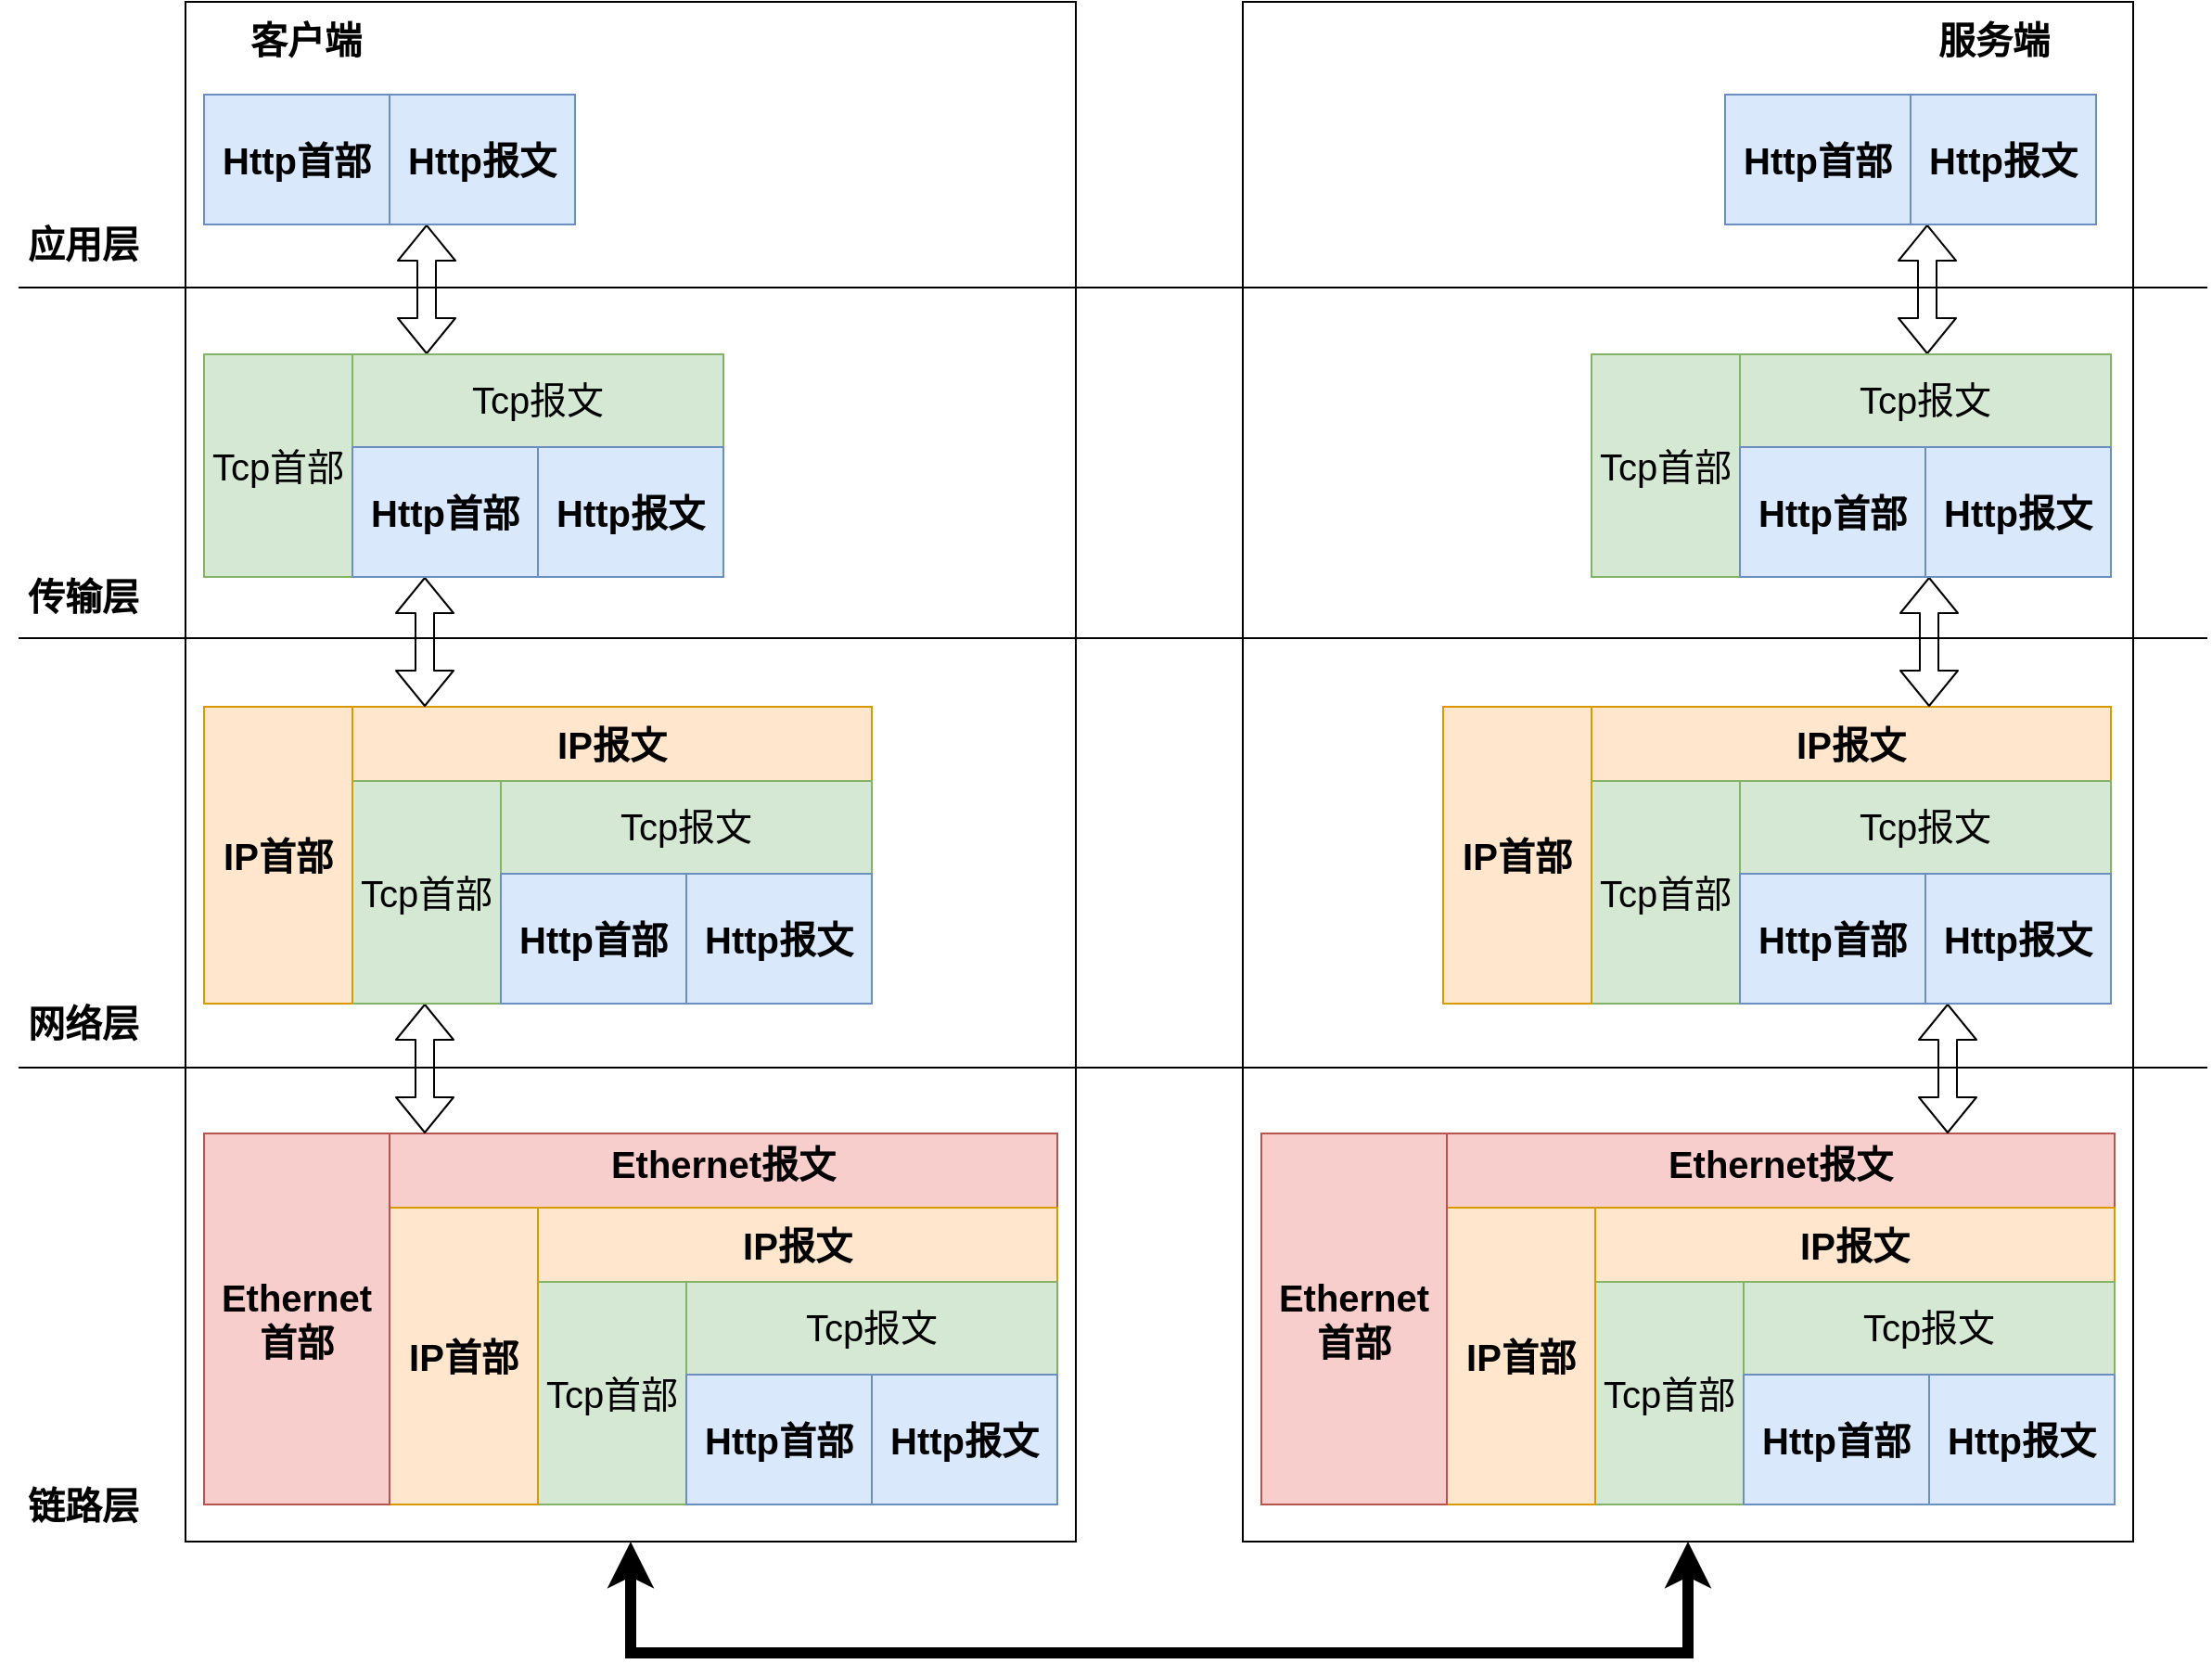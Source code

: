<mxfile version="10.7.1" type="device"><diagram id="8HdPPavlg0hs8LvCiRic" name="Page-1"><mxGraphModel dx="1240" dy="837" grid="1" gridSize="10" guides="1" tooltips="1" connect="1" arrows="1" fold="1" page="1" pageScale="1" pageWidth="827" pageHeight="1169" math="0" shadow="0"><root><mxCell id="0"/><mxCell id="1" parent="0"/><mxCell id="z-Mxjb04fHuIvhUNUHtJ-116" style="edgeStyle=orthogonalEdgeStyle;rounded=0;orthogonalLoop=1;jettySize=auto;html=1;exitX=0.5;exitY=1;exitDx=0;exitDy=0;entryX=0.5;entryY=1;entryDx=0;entryDy=0;fontSize=20;strokeWidth=6;startArrow=classic;startFill=1;" edge="1" parent="1" source="z-Mxjb04fHuIvhUNUHtJ-90" target="z-Mxjb04fHuIvhUNUHtJ-91"><mxGeometry relative="1" as="geometry"><Array as="points"><mxPoint x="350" y="1000"/><mxPoint x="920" y="1000"/></Array></mxGeometry></mxCell><mxCell id="z-Mxjb04fHuIvhUNUHtJ-90" value="" style="rounded=0;whiteSpace=wrap;html=1;fontSize=20;" vertex="1" parent="1"><mxGeometry x="110" y="110" width="480" height="830" as="geometry"/></mxCell><mxCell id="z-Mxjb04fHuIvhUNUHtJ-1" value="Http首部&lt;br style=&quot;font-size: 20px&quot;&gt;" style="rounded=0;whiteSpace=wrap;html=1;fillColor=#dae8fc;strokeColor=#6c8ebf;fontSize=20;fontStyle=1" vertex="1" parent="1"><mxGeometry x="120" y="160" width="100" height="70" as="geometry"/></mxCell><mxCell id="z-Mxjb04fHuIvhUNUHtJ-5" value="&lt;span&gt;IP报文&lt;/span&gt;&lt;br&gt;&lt;br&gt;&lt;br&gt;&lt;br&gt;&lt;br&gt;&lt;br&gt;" style="rounded=0;whiteSpace=wrap;html=1;fillColor=#ffe6cc;strokeColor=#d79b00;fontSize=20;fontStyle=1" vertex="1" parent="1"><mxGeometry x="200" y="490" width="280" height="160" as="geometry"/></mxCell><mxCell id="z-Mxjb04fHuIvhUNUHtJ-7" value="Ethernet报文&lt;br&gt;&lt;br&gt;&lt;br&gt;&lt;br&gt;&lt;br&gt;&lt;br&gt;&lt;br&gt;&lt;br&gt;" style="rounded=0;whiteSpace=wrap;html=1;fillColor=#f8cecc;strokeColor=#b85450;fontSize=20;fontStyle=1" vertex="1" parent="1"><mxGeometry x="220" y="720" width="360" height="200" as="geometry"/></mxCell><mxCell id="z-Mxjb04fHuIvhUNUHtJ-10" value="客户端" style="text;html=1;strokeColor=none;fillColor=none;align=center;verticalAlign=middle;whiteSpace=wrap;rounded=0;fontSize=20;fontStyle=1" vertex="1" parent="1"><mxGeometry x="120" y="120" width="110" height="20" as="geometry"/></mxCell><mxCell id="z-Mxjb04fHuIvhUNUHtJ-14" value="" style="shape=flexArrow;endArrow=classic;startArrow=classic;html=1;fontSize=20;" edge="1" parent="1"><mxGeometry width="50" height="50" relative="1" as="geometry"><mxPoint x="240" y="300" as="sourcePoint"/><mxPoint x="240" y="230" as="targetPoint"/></mxGeometry></mxCell><mxCell id="z-Mxjb04fHuIvhUNUHtJ-22" value="Tcp首部" style="rounded=0;whiteSpace=wrap;html=1;fontSize=20;fillColor=#d5e8d4;strokeColor=#82b366;" vertex="1" parent="1"><mxGeometry x="120" y="300" width="80" height="120" as="geometry"/></mxCell><mxCell id="z-Mxjb04fHuIvhUNUHtJ-29" value="" style="shape=flexArrow;endArrow=classic;startArrow=classic;html=1;fontSize=20;" edge="1" parent="1"><mxGeometry width="50" height="50" relative="1" as="geometry"><mxPoint x="239" y="490" as="sourcePoint"/><mxPoint x="239" y="420" as="targetPoint"/></mxGeometry></mxCell><mxCell id="z-Mxjb04fHuIvhUNUHtJ-31" value="" style="shape=flexArrow;endArrow=classic;startArrow=classic;html=1;fontSize=20;" edge="1" parent="1"><mxGeometry width="50" height="50" relative="1" as="geometry"><mxPoint x="239" y="720" as="sourcePoint"/><mxPoint x="239" y="650" as="targetPoint"/></mxGeometry></mxCell><mxCell id="z-Mxjb04fHuIvhUNUHtJ-40" value="Http报文&lt;br style=&quot;font-size: 20px&quot;&gt;" style="rounded=0;whiteSpace=wrap;html=1;fillColor=#dae8fc;strokeColor=#6c8ebf;fontSize=20;fontStyle=1" vertex="1" parent="1"><mxGeometry x="220" y="160" width="100" height="70" as="geometry"/></mxCell><mxCell id="z-Mxjb04fHuIvhUNUHtJ-41" value="Tcp报文&lt;br&gt;&lt;br&gt;&lt;br&gt;&lt;br&gt;" style="rounded=0;whiteSpace=wrap;html=1;fontSize=20;fillColor=#d5e8d4;strokeColor=#82b366;" vertex="1" parent="1"><mxGeometry x="200" y="300" width="200" height="120" as="geometry"/></mxCell><mxCell id="z-Mxjb04fHuIvhUNUHtJ-44" value="Http首部&lt;br style=&quot;font-size: 20px&quot;&gt;" style="rounded=0;whiteSpace=wrap;html=1;fillColor=#dae8fc;strokeColor=#6c8ebf;fontSize=20;fontStyle=1" vertex="1" parent="1"><mxGeometry x="200" y="350" width="100" height="70" as="geometry"/></mxCell><mxCell id="z-Mxjb04fHuIvhUNUHtJ-45" value="Http报文&lt;br style=&quot;font-size: 20px&quot;&gt;" style="rounded=0;whiteSpace=wrap;html=1;fillColor=#dae8fc;strokeColor=#6c8ebf;fontSize=20;fontStyle=1" vertex="1" parent="1"><mxGeometry x="300" y="350" width="100" height="70" as="geometry"/></mxCell><mxCell id="z-Mxjb04fHuIvhUNUHtJ-50" value="Tcp首部" style="rounded=0;whiteSpace=wrap;html=1;fontSize=20;fillColor=#d5e8d4;strokeColor=#82b366;" vertex="1" parent="1"><mxGeometry x="200" y="530" width="80" height="120" as="geometry"/></mxCell><mxCell id="z-Mxjb04fHuIvhUNUHtJ-51" value="Tcp报文&lt;br&gt;&lt;br&gt;&lt;br&gt;&lt;br&gt;" style="rounded=0;whiteSpace=wrap;html=1;fontSize=20;fillColor=#d5e8d4;strokeColor=#82b366;" vertex="1" parent="1"><mxGeometry x="280" y="530" width="200" height="120" as="geometry"/></mxCell><mxCell id="z-Mxjb04fHuIvhUNUHtJ-52" value="Http首部&lt;br style=&quot;font-size: 20px&quot;&gt;" style="rounded=0;whiteSpace=wrap;html=1;fillColor=#dae8fc;strokeColor=#6c8ebf;fontSize=20;fontStyle=1" vertex="1" parent="1"><mxGeometry x="280" y="580" width="100" height="70" as="geometry"/></mxCell><mxCell id="z-Mxjb04fHuIvhUNUHtJ-53" value="Http报文&lt;br style=&quot;font-size: 20px&quot;&gt;" style="rounded=0;whiteSpace=wrap;html=1;fillColor=#dae8fc;strokeColor=#6c8ebf;fontSize=20;fontStyle=1" vertex="1" parent="1"><mxGeometry x="380" y="580" width="100" height="70" as="geometry"/></mxCell><mxCell id="z-Mxjb04fHuIvhUNUHtJ-54" value="&lt;span&gt;IP首部&lt;/span&gt;&lt;br&gt;" style="rounded=0;whiteSpace=wrap;html=1;fillColor=#ffe6cc;strokeColor=#d79b00;fontSize=20;fontStyle=1" vertex="1" parent="1"><mxGeometry x="120" y="490" width="80" height="160" as="geometry"/></mxCell><mxCell id="z-Mxjb04fHuIvhUNUHtJ-55" value="&lt;span&gt;IP报文&lt;/span&gt;&lt;br&gt;&lt;br&gt;&lt;br&gt;&lt;br&gt;&lt;br&gt;&lt;br&gt;" style="rounded=0;whiteSpace=wrap;html=1;fillColor=#ffe6cc;strokeColor=#d79b00;fontSize=20;fontStyle=1" vertex="1" parent="1"><mxGeometry x="300" y="760" width="280" height="160" as="geometry"/></mxCell><mxCell id="z-Mxjb04fHuIvhUNUHtJ-56" value="Tcp首部" style="rounded=0;whiteSpace=wrap;html=1;fontSize=20;fillColor=#d5e8d4;strokeColor=#82b366;" vertex="1" parent="1"><mxGeometry x="300" y="800" width="80" height="120" as="geometry"/></mxCell><mxCell id="z-Mxjb04fHuIvhUNUHtJ-57" value="Tcp报文&lt;br&gt;&lt;br&gt;&lt;br&gt;&lt;br&gt;" style="rounded=0;whiteSpace=wrap;html=1;fontSize=20;fillColor=#d5e8d4;strokeColor=#82b366;" vertex="1" parent="1"><mxGeometry x="380" y="800" width="200" height="120" as="geometry"/></mxCell><mxCell id="z-Mxjb04fHuIvhUNUHtJ-58" value="Http首部&lt;br style=&quot;font-size: 20px&quot;&gt;" style="rounded=0;whiteSpace=wrap;html=1;fillColor=#dae8fc;strokeColor=#6c8ebf;fontSize=20;fontStyle=1" vertex="1" parent="1"><mxGeometry x="380" y="850" width="100" height="70" as="geometry"/></mxCell><mxCell id="z-Mxjb04fHuIvhUNUHtJ-59" value="Http报文&lt;br style=&quot;font-size: 20px&quot;&gt;" style="rounded=0;whiteSpace=wrap;html=1;fillColor=#dae8fc;strokeColor=#6c8ebf;fontSize=20;fontStyle=1" vertex="1" parent="1"><mxGeometry x="480" y="850" width="100" height="70" as="geometry"/></mxCell><mxCell id="z-Mxjb04fHuIvhUNUHtJ-60" value="&lt;span&gt;IP首部&lt;/span&gt;&lt;br&gt;" style="rounded=0;whiteSpace=wrap;html=1;fillColor=#ffe6cc;strokeColor=#d79b00;fontSize=20;fontStyle=1" vertex="1" parent="1"><mxGeometry x="220" y="760" width="80" height="160" as="geometry"/></mxCell><mxCell id="z-Mxjb04fHuIvhUNUHtJ-61" value="Ethernet首部&lt;br&gt;" style="rounded=0;whiteSpace=wrap;html=1;fillColor=#f8cecc;strokeColor=#b85450;fontSize=20;fontStyle=1" vertex="1" parent="1"><mxGeometry x="120" y="720" width="100" height="200" as="geometry"/></mxCell><mxCell id="z-Mxjb04fHuIvhUNUHtJ-86" value="应用层" style="text;html=1;strokeColor=none;fillColor=none;align=center;verticalAlign=middle;whiteSpace=wrap;rounded=0;fontSize=20;fontStyle=1" vertex="1" parent="1"><mxGeometry x="10" y="230" width="90" height="20" as="geometry"/></mxCell><mxCell id="z-Mxjb04fHuIvhUNUHtJ-87" value="传输层" style="text;html=1;strokeColor=none;fillColor=none;align=center;verticalAlign=middle;whiteSpace=wrap;rounded=0;fontSize=20;fontStyle=1" vertex="1" parent="1"><mxGeometry x="10" y="420" width="90" height="20" as="geometry"/></mxCell><mxCell id="z-Mxjb04fHuIvhUNUHtJ-88" value="网络层" style="text;html=1;strokeColor=none;fillColor=none;align=center;verticalAlign=middle;whiteSpace=wrap;rounded=0;fontSize=20;fontStyle=1" vertex="1" parent="1"><mxGeometry x="10" y="650" width="90" height="20" as="geometry"/></mxCell><mxCell id="z-Mxjb04fHuIvhUNUHtJ-89" value="链路层" style="text;html=1;strokeColor=none;fillColor=none;align=center;verticalAlign=middle;whiteSpace=wrap;rounded=0;fontSize=20;fontStyle=1" vertex="1" parent="1"><mxGeometry x="10" y="910" width="90" height="20" as="geometry"/></mxCell><mxCell id="z-Mxjb04fHuIvhUNUHtJ-91" value="" style="rounded=0;whiteSpace=wrap;html=1;fontSize=20;" vertex="1" parent="1"><mxGeometry x="680" y="110" width="480" height="830" as="geometry"/></mxCell><mxCell id="z-Mxjb04fHuIvhUNUHtJ-92" value="Http首部&lt;br style=&quot;font-size: 20px&quot;&gt;" style="rounded=0;whiteSpace=wrap;html=1;fillColor=#dae8fc;strokeColor=#6c8ebf;fontSize=20;fontStyle=1" vertex="1" parent="1"><mxGeometry x="940" y="160" width="100" height="70" as="geometry"/></mxCell><mxCell id="z-Mxjb04fHuIvhUNUHtJ-93" value="&lt;span&gt;IP报文&lt;/span&gt;&lt;br&gt;&lt;br&gt;&lt;br&gt;&lt;br&gt;&lt;br&gt;&lt;br&gt;" style="rounded=0;whiteSpace=wrap;html=1;fillColor=#ffe6cc;strokeColor=#d79b00;fontSize=20;fontStyle=1" vertex="1" parent="1"><mxGeometry x="868" y="490" width="280" height="160" as="geometry"/></mxCell><mxCell id="z-Mxjb04fHuIvhUNUHtJ-94" value="Ethernet报文&lt;br&gt;&lt;br&gt;&lt;br&gt;&lt;br&gt;&lt;br&gt;&lt;br&gt;&lt;br&gt;&lt;br&gt;" style="rounded=0;whiteSpace=wrap;html=1;fillColor=#f8cecc;strokeColor=#b85450;fontSize=20;fontStyle=1" vertex="1" parent="1"><mxGeometry x="790" y="720" width="360" height="200" as="geometry"/></mxCell><mxCell id="z-Mxjb04fHuIvhUNUHtJ-95" value="服务端" style="text;html=1;strokeColor=none;fillColor=none;align=center;verticalAlign=middle;whiteSpace=wrap;rounded=0;fontSize=20;fontStyle=1" vertex="1" parent="1"><mxGeometry x="1030" y="120" width="110" height="20" as="geometry"/></mxCell><mxCell id="z-Mxjb04fHuIvhUNUHtJ-96" value="" style="shape=flexArrow;endArrow=classic;startArrow=classic;html=1;fontSize=20;" edge="1" parent="1"><mxGeometry width="50" height="50" relative="1" as="geometry"><mxPoint x="1049" y="300" as="sourcePoint"/><mxPoint x="1049" y="230" as="targetPoint"/></mxGeometry></mxCell><mxCell id="z-Mxjb04fHuIvhUNUHtJ-97" value="Tcp首部" style="rounded=0;whiteSpace=wrap;html=1;fontSize=20;fillColor=#d5e8d4;strokeColor=#82b366;" vertex="1" parent="1"><mxGeometry x="868" y="300" width="80" height="120" as="geometry"/></mxCell><mxCell id="z-Mxjb04fHuIvhUNUHtJ-98" value="" style="shape=flexArrow;endArrow=classic;startArrow=classic;html=1;fontSize=20;" edge="1" parent="1"><mxGeometry width="50" height="50" relative="1" as="geometry"><mxPoint x="1050" y="490" as="sourcePoint"/><mxPoint x="1050" y="420" as="targetPoint"/></mxGeometry></mxCell><mxCell id="z-Mxjb04fHuIvhUNUHtJ-99" value="" style="shape=flexArrow;endArrow=block;startArrow=block;html=1;fontSize=20;endFill=0;" edge="1" parent="1"><mxGeometry width="50" height="50" relative="1" as="geometry"><mxPoint x="1060" y="720" as="sourcePoint"/><mxPoint x="1060" y="650" as="targetPoint"/></mxGeometry></mxCell><mxCell id="z-Mxjb04fHuIvhUNUHtJ-100" value="Http报文&lt;br style=&quot;font-size: 20px&quot;&gt;" style="rounded=0;whiteSpace=wrap;html=1;fillColor=#dae8fc;strokeColor=#6c8ebf;fontSize=20;fontStyle=1" vertex="1" parent="1"><mxGeometry x="1040" y="160" width="100" height="70" as="geometry"/></mxCell><mxCell id="z-Mxjb04fHuIvhUNUHtJ-101" value="Tcp报文&lt;br&gt;&lt;br&gt;&lt;br&gt;&lt;br&gt;" style="rounded=0;whiteSpace=wrap;html=1;fontSize=20;fillColor=#d5e8d4;strokeColor=#82b366;" vertex="1" parent="1"><mxGeometry x="948" y="300" width="200" height="120" as="geometry"/></mxCell><mxCell id="z-Mxjb04fHuIvhUNUHtJ-102" value="Http首部&lt;br style=&quot;font-size: 20px&quot;&gt;" style="rounded=0;whiteSpace=wrap;html=1;fillColor=#dae8fc;strokeColor=#6c8ebf;fontSize=20;fontStyle=1" vertex="1" parent="1"><mxGeometry x="948" y="350" width="100" height="70" as="geometry"/></mxCell><mxCell id="z-Mxjb04fHuIvhUNUHtJ-103" value="Http报文&lt;br style=&quot;font-size: 20px&quot;&gt;" style="rounded=0;whiteSpace=wrap;html=1;fillColor=#dae8fc;strokeColor=#6c8ebf;fontSize=20;fontStyle=1" vertex="1" parent="1"><mxGeometry x="1048" y="350" width="100" height="70" as="geometry"/></mxCell><mxCell id="z-Mxjb04fHuIvhUNUHtJ-104" value="Tcp首部" style="rounded=0;whiteSpace=wrap;html=1;fontSize=20;fillColor=#d5e8d4;strokeColor=#82b366;" vertex="1" parent="1"><mxGeometry x="868" y="530" width="80" height="120" as="geometry"/></mxCell><mxCell id="z-Mxjb04fHuIvhUNUHtJ-105" value="Tcp报文&lt;br&gt;&lt;br&gt;&lt;br&gt;&lt;br&gt;" style="rounded=0;whiteSpace=wrap;html=1;fontSize=20;fillColor=#d5e8d4;strokeColor=#82b366;" vertex="1" parent="1"><mxGeometry x="948" y="530" width="200" height="120" as="geometry"/></mxCell><mxCell id="z-Mxjb04fHuIvhUNUHtJ-106" value="Http首部&lt;br style=&quot;font-size: 20px&quot;&gt;" style="rounded=0;whiteSpace=wrap;html=1;fillColor=#dae8fc;strokeColor=#6c8ebf;fontSize=20;fontStyle=1" vertex="1" parent="1"><mxGeometry x="948" y="580" width="100" height="70" as="geometry"/></mxCell><mxCell id="z-Mxjb04fHuIvhUNUHtJ-107" value="Http报文&lt;br style=&quot;font-size: 20px&quot;&gt;" style="rounded=0;whiteSpace=wrap;html=1;fillColor=#dae8fc;strokeColor=#6c8ebf;fontSize=20;fontStyle=1" vertex="1" parent="1"><mxGeometry x="1048" y="580" width="100" height="70" as="geometry"/></mxCell><mxCell id="z-Mxjb04fHuIvhUNUHtJ-108" value="&lt;span&gt;IP首部&lt;/span&gt;&lt;br&gt;" style="rounded=0;whiteSpace=wrap;html=1;fillColor=#ffe6cc;strokeColor=#d79b00;fontSize=20;fontStyle=1" vertex="1" parent="1"><mxGeometry x="788" y="490" width="80" height="160" as="geometry"/></mxCell><mxCell id="z-Mxjb04fHuIvhUNUHtJ-109" value="&lt;span&gt;IP报文&lt;/span&gt;&lt;br&gt;&lt;br&gt;&lt;br&gt;&lt;br&gt;&lt;br&gt;&lt;br&gt;" style="rounded=0;whiteSpace=wrap;html=1;fillColor=#ffe6cc;strokeColor=#d79b00;fontSize=20;fontStyle=1" vertex="1" parent="1"><mxGeometry x="870" y="760" width="280" height="160" as="geometry"/></mxCell><mxCell id="z-Mxjb04fHuIvhUNUHtJ-110" value="Tcp首部" style="rounded=0;whiteSpace=wrap;html=1;fontSize=20;fillColor=#d5e8d4;strokeColor=#82b366;" vertex="1" parent="1"><mxGeometry x="870" y="800" width="80" height="120" as="geometry"/></mxCell><mxCell id="z-Mxjb04fHuIvhUNUHtJ-111" value="Tcp报文&lt;br&gt;&lt;br&gt;&lt;br&gt;&lt;br&gt;" style="rounded=0;whiteSpace=wrap;html=1;fontSize=20;fillColor=#d5e8d4;strokeColor=#82b366;" vertex="1" parent="1"><mxGeometry x="950" y="800" width="200" height="120" as="geometry"/></mxCell><mxCell id="z-Mxjb04fHuIvhUNUHtJ-112" value="Http首部&lt;br style=&quot;font-size: 20px&quot;&gt;" style="rounded=0;whiteSpace=wrap;html=1;fillColor=#dae8fc;strokeColor=#6c8ebf;fontSize=20;fontStyle=1" vertex="1" parent="1"><mxGeometry x="950" y="850" width="100" height="70" as="geometry"/></mxCell><mxCell id="z-Mxjb04fHuIvhUNUHtJ-113" value="Http报文&lt;br style=&quot;font-size: 20px&quot;&gt;" style="rounded=0;whiteSpace=wrap;html=1;fillColor=#dae8fc;strokeColor=#6c8ebf;fontSize=20;fontStyle=1" vertex="1" parent="1"><mxGeometry x="1050" y="850" width="100" height="70" as="geometry"/></mxCell><mxCell id="z-Mxjb04fHuIvhUNUHtJ-114" value="&lt;span&gt;IP首部&lt;/span&gt;&lt;br&gt;" style="rounded=0;whiteSpace=wrap;html=1;fillColor=#ffe6cc;strokeColor=#d79b00;fontSize=20;fontStyle=1" vertex="1" parent="1"><mxGeometry x="790" y="760" width="80" height="160" as="geometry"/></mxCell><mxCell id="z-Mxjb04fHuIvhUNUHtJ-115" value="Ethernet首部&lt;br&gt;" style="rounded=0;whiteSpace=wrap;html=1;fillColor=#f8cecc;strokeColor=#b85450;fontSize=20;fontStyle=1" vertex="1" parent="1"><mxGeometry x="690" y="720" width="100" height="200" as="geometry"/></mxCell><mxCell id="z-Mxjb04fHuIvhUNUHtJ-119" value="" style="endArrow=none;html=1;strokeWidth=1;fontSize=20;" edge="1" parent="1"><mxGeometry width="50" height="50" relative="1" as="geometry"><mxPoint x="20" y="264" as="sourcePoint"/><mxPoint x="1200" y="264" as="targetPoint"/></mxGeometry></mxCell><mxCell id="z-Mxjb04fHuIvhUNUHtJ-120" value="" style="endArrow=none;html=1;strokeWidth=1;fontSize=20;" edge="1" parent="1"><mxGeometry width="50" height="50" relative="1" as="geometry"><mxPoint x="20" y="453" as="sourcePoint"/><mxPoint x="1200" y="453" as="targetPoint"/></mxGeometry></mxCell><mxCell id="z-Mxjb04fHuIvhUNUHtJ-121" value="" style="endArrow=none;html=1;strokeWidth=1;fontSize=20;" edge="1" parent="1"><mxGeometry width="50" height="50" relative="1" as="geometry"><mxPoint x="20" y="684.5" as="sourcePoint"/><mxPoint x="1200" y="684.5" as="targetPoint"/></mxGeometry></mxCell></root></mxGraphModel></diagram></mxfile>